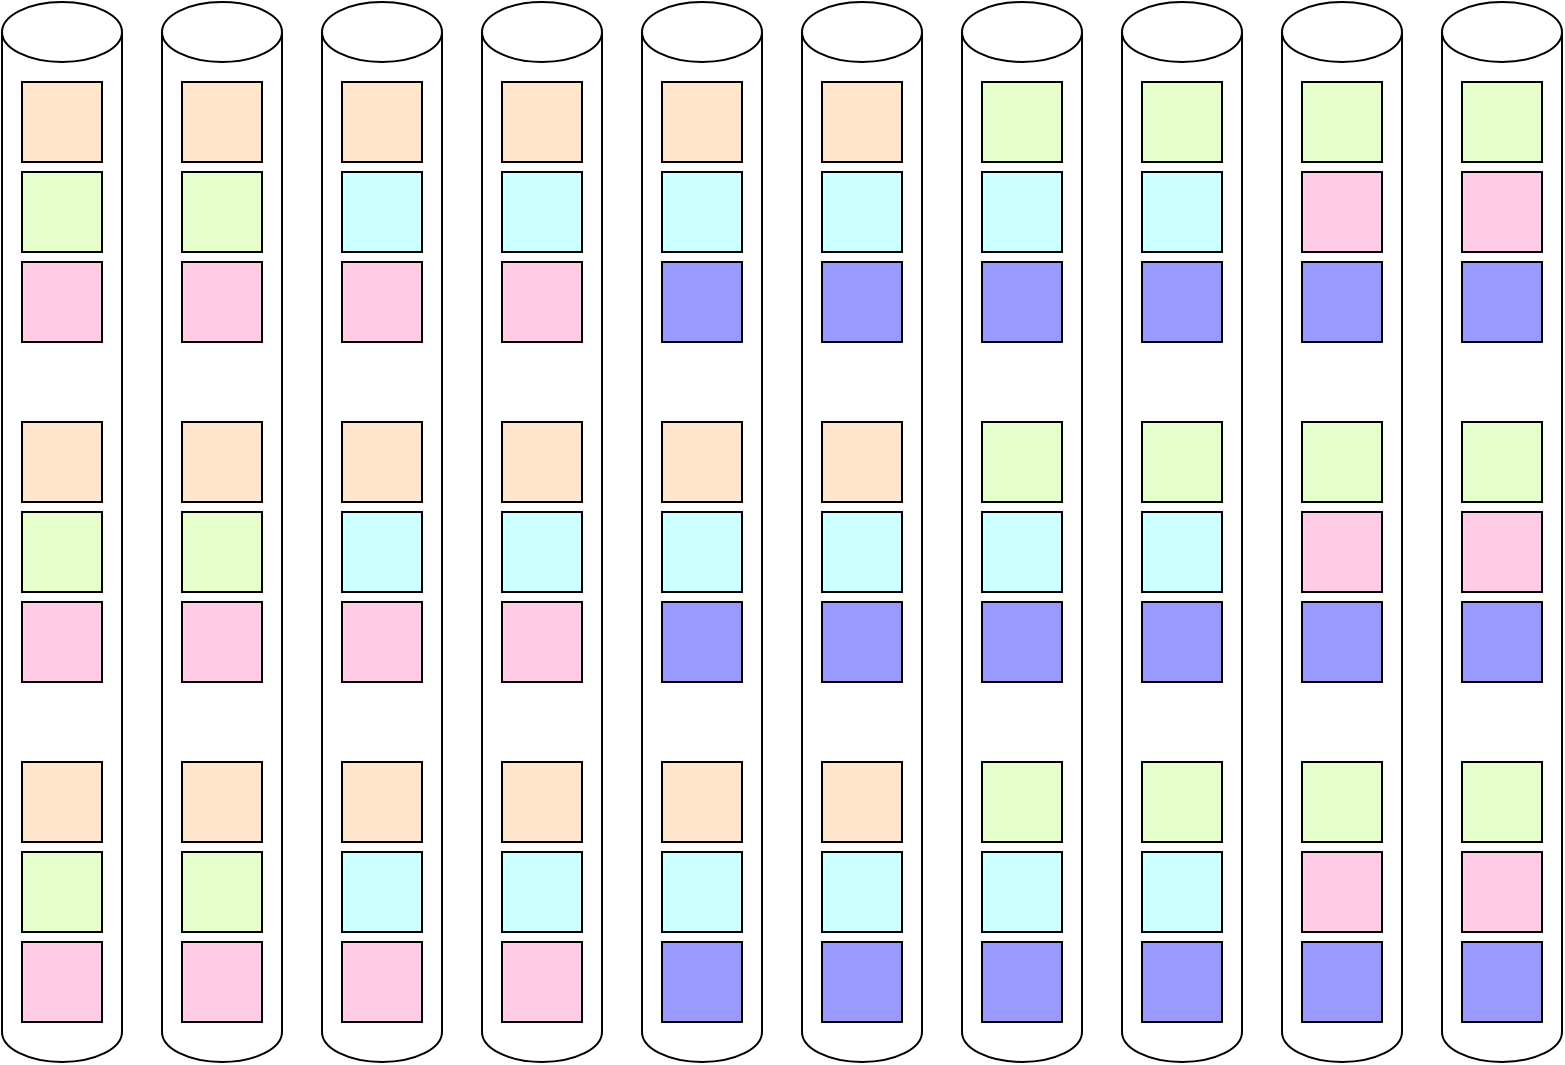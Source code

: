 <mxfile version="14.6.13" type="device"><diagram id="QBME54pFpEOekEDQFjqP" name="Page-1"><mxGraphModel dx="1022" dy="637" grid="1" gridSize="10" guides="1" tooltips="1" connect="1" arrows="1" fold="1" page="1" pageScale="1" pageWidth="827" pageHeight="1169" math="0" shadow="0"><root><mxCell id="0"/><mxCell id="1" parent="0"/><mxCell id="rsSrLzh5v_yJovzwPIEv-1" value="" style="shape=cylinder3;whiteSpace=wrap;html=1;boundedLbl=1;backgroundOutline=1;size=15;" parent="1" vertex="1"><mxGeometry x="40" y="310" width="60" height="530" as="geometry"/></mxCell><mxCell id="rsSrLzh5v_yJovzwPIEv-2" value="" style="shape=cylinder3;whiteSpace=wrap;html=1;boundedLbl=1;backgroundOutline=1;size=15;" parent="1" vertex="1"><mxGeometry x="120" y="310" width="60" height="530" as="geometry"/></mxCell><mxCell id="rsSrLzh5v_yJovzwPIEv-3" value="" style="shape=cylinder3;whiteSpace=wrap;html=1;boundedLbl=1;backgroundOutline=1;size=15;fillColor=#FFFFFF;" parent="1" vertex="1"><mxGeometry x="200" y="310" width="60" height="530" as="geometry"/></mxCell><mxCell id="rsSrLzh5v_yJovzwPIEv-4" value="" style="shape=cylinder3;whiteSpace=wrap;html=1;boundedLbl=1;backgroundOutline=1;size=15;" parent="1" vertex="1"><mxGeometry x="280" y="310" width="60" height="530" as="geometry"/></mxCell><mxCell id="rsSrLzh5v_yJovzwPIEv-5" value="" style="shape=cylinder3;whiteSpace=wrap;html=1;boundedLbl=1;backgroundOutline=1;size=15;fillColor=#FFFFFF;" parent="1" vertex="1"><mxGeometry x="360" y="310" width="60" height="530" as="geometry"/></mxCell><mxCell id="rsSrLzh5v_yJovzwPIEv-6" value="" style="shape=cylinder3;whiteSpace=wrap;html=1;boundedLbl=1;backgroundOutline=1;size=15;fillColor=#FFFFFF;" parent="1" vertex="1"><mxGeometry x="440" y="310" width="60" height="530" as="geometry"/></mxCell><mxCell id="rsSrLzh5v_yJovzwPIEv-7" value="" style="shape=cylinder3;whiteSpace=wrap;html=1;boundedLbl=1;backgroundOutline=1;size=15;fillColor=#FFFFFF;" parent="1" vertex="1"><mxGeometry x="520" y="310" width="60" height="530" as="geometry"/></mxCell><mxCell id="rsSrLzh5v_yJovzwPIEv-8" value="" style="shape=cylinder3;whiteSpace=wrap;html=1;boundedLbl=1;backgroundOutline=1;size=15;" parent="1" vertex="1"><mxGeometry x="600" y="310" width="60" height="530" as="geometry"/></mxCell><mxCell id="rsSrLzh5v_yJovzwPIEv-9" value="" style="shape=cylinder3;whiteSpace=wrap;html=1;boundedLbl=1;backgroundOutline=1;size=15;" parent="1" vertex="1"><mxGeometry x="680" y="310" width="60" height="530" as="geometry"/></mxCell><mxCell id="rsSrLzh5v_yJovzwPIEv-10" value="" style="shape=cylinder3;whiteSpace=wrap;html=1;boundedLbl=1;backgroundOutline=1;size=15;" parent="1" vertex="1"><mxGeometry x="760" y="310" width="60" height="530" as="geometry"/></mxCell><mxCell id="rsSrLzh5v_yJovzwPIEv-11" value="" style="rounded=0;whiteSpace=wrap;html=1;fillColor=#FFE6CC;" parent="1" vertex="1"><mxGeometry x="50" y="350" width="40" height="40" as="geometry"/></mxCell><mxCell id="rsSrLzh5v_yJovzwPIEv-12" value="" style="rounded=0;whiteSpace=wrap;html=1;fillColor=#FFE6CC;" parent="1" vertex="1"><mxGeometry x="210" y="350" width="40" height="40" as="geometry"/></mxCell><mxCell id="rsSrLzh5v_yJovzwPIEv-13" value="" style="rounded=0;whiteSpace=wrap;html=1;fillColor=#FFE6CC;" parent="1" vertex="1"><mxGeometry x="290" y="350" width="40" height="40" as="geometry"/></mxCell><mxCell id="rsSrLzh5v_yJovzwPIEv-14" value="" style="rounded=0;whiteSpace=wrap;html=1;fillColor=#FFE6CC;" parent="1" vertex="1"><mxGeometry x="450" y="350" width="40" height="40" as="geometry"/></mxCell><mxCell id="rsSrLzh5v_yJovzwPIEv-15" value="" style="rounded=0;whiteSpace=wrap;html=1;fillColor=#FFE6CC;" parent="1" vertex="1"><mxGeometry x="370" y="350" width="40" height="40" as="geometry"/></mxCell><mxCell id="rsSrLzh5v_yJovzwPIEv-16" value="" style="rounded=0;whiteSpace=wrap;html=1;fillColor=#FFE6CC;" parent="1" vertex="1"><mxGeometry x="130" y="350" width="40" height="40" as="geometry"/></mxCell><mxCell id="rsSrLzh5v_yJovzwPIEv-17" value="" style="rounded=0;whiteSpace=wrap;html=1;fillColor=#E6FFCC;" parent="1" vertex="1"><mxGeometry x="530" y="350" width="40" height="40" as="geometry"/></mxCell><mxCell id="rsSrLzh5v_yJovzwPIEv-19" value="" style="rounded=0;whiteSpace=wrap;html=1;fillColor=#E6FFCC;" parent="1" vertex="1"><mxGeometry x="50" y="395" width="40" height="40" as="geometry"/></mxCell><mxCell id="rsSrLzh5v_yJovzwPIEv-20" value="" style="rounded=0;whiteSpace=wrap;html=1;fillColor=#E6FFCC;" parent="1" vertex="1"><mxGeometry x="130" y="395" width="40" height="40" as="geometry"/></mxCell><mxCell id="rsSrLzh5v_yJovzwPIEv-21" value="" style="rounded=0;whiteSpace=wrap;html=1;fillColor=#E6FFCC;" parent="1" vertex="1"><mxGeometry x="770" y="350" width="40" height="40" as="geometry"/></mxCell><mxCell id="rsSrLzh5v_yJovzwPIEv-22" value="" style="rounded=0;whiteSpace=wrap;html=1;fillColor=#E6FFCC;" parent="1" vertex="1"><mxGeometry x="610" y="350" width="40" height="40" as="geometry"/></mxCell><mxCell id="rsSrLzh5v_yJovzwPIEv-23" value="" style="rounded=0;whiteSpace=wrap;html=1;fillColor=#E6FFCC;" parent="1" vertex="1"><mxGeometry x="690" y="350" width="40" height="40" as="geometry"/></mxCell><mxCell id="rsSrLzh5v_yJovzwPIEv-24" value="" style="rounded=0;whiteSpace=wrap;html=1;fillColor=#CCFFFF;" parent="1" vertex="1"><mxGeometry x="210" y="395" width="40" height="40" as="geometry"/></mxCell><mxCell id="rsSrLzh5v_yJovzwPIEv-25" value="" style="rounded=0;whiteSpace=wrap;html=1;fillColor=#CCFFFF;" parent="1" vertex="1"><mxGeometry x="290" y="395" width="40" height="40" as="geometry"/></mxCell><mxCell id="rsSrLzh5v_yJovzwPIEv-26" value="" style="rounded=0;whiteSpace=wrap;html=1;fillColor=#CCFFFF;" parent="1" vertex="1"><mxGeometry x="610" y="395" width="40" height="40" as="geometry"/></mxCell><mxCell id="rsSrLzh5v_yJovzwPIEv-27" value="" style="rounded=0;whiteSpace=wrap;html=1;fillColor=#CCFFFF;" parent="1" vertex="1"><mxGeometry x="530" y="395" width="40" height="40" as="geometry"/></mxCell><mxCell id="rsSrLzh5v_yJovzwPIEv-28" value="" style="rounded=0;whiteSpace=wrap;html=1;fillColor=#CCFFFF;" parent="1" vertex="1"><mxGeometry x="450" y="395" width="40" height="40" as="geometry"/></mxCell><mxCell id="rsSrLzh5v_yJovzwPIEv-29" value="" style="rounded=0;whiteSpace=wrap;html=1;fillColor=#CCFFFF;" parent="1" vertex="1"><mxGeometry x="370" y="395" width="40" height="40" as="geometry"/></mxCell><mxCell id="rsSrLzh5v_yJovzwPIEv-30" value="" style="rounded=0;whiteSpace=wrap;html=1;fillColor=#FFCCE6;" parent="1" vertex="1"><mxGeometry x="690" y="395" width="40" height="40" as="geometry"/></mxCell><mxCell id="rsSrLzh5v_yJovzwPIEv-31" value="" style="rounded=0;whiteSpace=wrap;html=1;fillColor=#FFCCE6;" parent="1" vertex="1"><mxGeometry x="770" y="395" width="40" height="40" as="geometry"/></mxCell><mxCell id="rsSrLzh5v_yJovzwPIEv-32" value="" style="rounded=0;whiteSpace=wrap;html=1;fillColor=#FFCCE6;" parent="1" vertex="1"><mxGeometry x="50" y="440" width="40" height="40" as="geometry"/></mxCell><mxCell id="rsSrLzh5v_yJovzwPIEv-33" value="" style="rounded=0;whiteSpace=wrap;html=1;fillColor=#FFCCE6;" parent="1" vertex="1"><mxGeometry x="130" y="440" width="40" height="40" as="geometry"/></mxCell><mxCell id="rsSrLzh5v_yJovzwPIEv-34" value="" style="rounded=0;whiteSpace=wrap;html=1;fillColor=#FFCCE6;" parent="1" vertex="1"><mxGeometry x="210" y="440" width="40" height="40" as="geometry"/></mxCell><mxCell id="rsSrLzh5v_yJovzwPIEv-35" value="" style="rounded=0;whiteSpace=wrap;html=1;fillColor=#FFCCE6;" parent="1" vertex="1"><mxGeometry x="290" y="440" width="40" height="40" as="geometry"/></mxCell><mxCell id="2MXaJ3rgkOEhhWEjC917-1" value="" style="rounded=0;whiteSpace=wrap;html=1;fillColor=#9999FF;" vertex="1" parent="1"><mxGeometry x="370" y="440" width="40" height="40" as="geometry"/></mxCell><mxCell id="2MXaJ3rgkOEhhWEjC917-2" value="" style="rounded=0;whiteSpace=wrap;html=1;fillColor=#9999FF;" vertex="1" parent="1"><mxGeometry x="450" y="440" width="40" height="40" as="geometry"/></mxCell><mxCell id="2MXaJ3rgkOEhhWEjC917-3" value="" style="rounded=0;whiteSpace=wrap;html=1;fillColor=#9999FF;" vertex="1" parent="1"><mxGeometry x="530" y="440" width="40" height="40" as="geometry"/></mxCell><mxCell id="2MXaJ3rgkOEhhWEjC917-4" value="" style="rounded=0;whiteSpace=wrap;html=1;fillColor=#9999FF;" vertex="1" parent="1"><mxGeometry x="610" y="440" width="40" height="40" as="geometry"/></mxCell><mxCell id="2MXaJ3rgkOEhhWEjC917-5" value="" style="rounded=0;whiteSpace=wrap;html=1;fillColor=#9999FF;" vertex="1" parent="1"><mxGeometry x="690" y="440" width="40" height="40" as="geometry"/></mxCell><mxCell id="2MXaJ3rgkOEhhWEjC917-6" value="" style="rounded=0;whiteSpace=wrap;html=1;fillColor=#9999FF;" vertex="1" parent="1"><mxGeometry x="770" y="440" width="40" height="40" as="geometry"/></mxCell><mxCell id="2MXaJ3rgkOEhhWEjC917-49" value="" style="rounded=0;whiteSpace=wrap;html=1;fillColor=#FFE6CC;" vertex="1" parent="1"><mxGeometry x="50" y="520" width="40" height="40" as="geometry"/></mxCell><mxCell id="2MXaJ3rgkOEhhWEjC917-50" value="" style="rounded=0;whiteSpace=wrap;html=1;fillColor=#FFE6CC;" vertex="1" parent="1"><mxGeometry x="210" y="520" width="40" height="40" as="geometry"/></mxCell><mxCell id="2MXaJ3rgkOEhhWEjC917-51" value="" style="rounded=0;whiteSpace=wrap;html=1;fillColor=#FFE6CC;" vertex="1" parent="1"><mxGeometry x="290" y="520" width="40" height="40" as="geometry"/></mxCell><mxCell id="2MXaJ3rgkOEhhWEjC917-52" value="" style="rounded=0;whiteSpace=wrap;html=1;fillColor=#FFE6CC;" vertex="1" parent="1"><mxGeometry x="450" y="520" width="40" height="40" as="geometry"/></mxCell><mxCell id="2MXaJ3rgkOEhhWEjC917-53" value="" style="rounded=0;whiteSpace=wrap;html=1;fillColor=#FFE6CC;" vertex="1" parent="1"><mxGeometry x="370" y="520" width="40" height="40" as="geometry"/></mxCell><mxCell id="2MXaJ3rgkOEhhWEjC917-54" value="" style="rounded=0;whiteSpace=wrap;html=1;fillColor=#FFE6CC;" vertex="1" parent="1"><mxGeometry x="130" y="520" width="40" height="40" as="geometry"/></mxCell><mxCell id="2MXaJ3rgkOEhhWEjC917-55" value="" style="rounded=0;whiteSpace=wrap;html=1;fillColor=#E6FFCC;" vertex="1" parent="1"><mxGeometry x="530" y="520" width="40" height="40" as="geometry"/></mxCell><mxCell id="2MXaJ3rgkOEhhWEjC917-56" value="" style="rounded=0;whiteSpace=wrap;html=1;fillColor=#E6FFCC;" vertex="1" parent="1"><mxGeometry x="50" y="565" width="40" height="40" as="geometry"/></mxCell><mxCell id="2MXaJ3rgkOEhhWEjC917-57" value="" style="rounded=0;whiteSpace=wrap;html=1;fillColor=#E6FFCC;" vertex="1" parent="1"><mxGeometry x="130" y="565" width="40" height="40" as="geometry"/></mxCell><mxCell id="2MXaJ3rgkOEhhWEjC917-58" value="" style="rounded=0;whiteSpace=wrap;html=1;fillColor=#E6FFCC;" vertex="1" parent="1"><mxGeometry x="770" y="520" width="40" height="40" as="geometry"/></mxCell><mxCell id="2MXaJ3rgkOEhhWEjC917-59" value="" style="rounded=0;whiteSpace=wrap;html=1;fillColor=#E6FFCC;" vertex="1" parent="1"><mxGeometry x="610" y="520" width="40" height="40" as="geometry"/></mxCell><mxCell id="2MXaJ3rgkOEhhWEjC917-60" value="" style="rounded=0;whiteSpace=wrap;html=1;fillColor=#E6FFCC;" vertex="1" parent="1"><mxGeometry x="690" y="520" width="40" height="40" as="geometry"/></mxCell><mxCell id="2MXaJ3rgkOEhhWEjC917-61" value="" style="rounded=0;whiteSpace=wrap;html=1;fillColor=#CCFFFF;" vertex="1" parent="1"><mxGeometry x="210" y="565" width="40" height="40" as="geometry"/></mxCell><mxCell id="2MXaJ3rgkOEhhWEjC917-62" value="" style="rounded=0;whiteSpace=wrap;html=1;fillColor=#CCFFFF;" vertex="1" parent="1"><mxGeometry x="290" y="565" width="40" height="40" as="geometry"/></mxCell><mxCell id="2MXaJ3rgkOEhhWEjC917-63" value="" style="rounded=0;whiteSpace=wrap;html=1;fillColor=#CCFFFF;" vertex="1" parent="1"><mxGeometry x="610" y="565" width="40" height="40" as="geometry"/></mxCell><mxCell id="2MXaJ3rgkOEhhWEjC917-64" value="" style="rounded=0;whiteSpace=wrap;html=1;fillColor=#CCFFFF;" vertex="1" parent="1"><mxGeometry x="530" y="565" width="40" height="40" as="geometry"/></mxCell><mxCell id="2MXaJ3rgkOEhhWEjC917-65" value="" style="rounded=0;whiteSpace=wrap;html=1;fillColor=#CCFFFF;" vertex="1" parent="1"><mxGeometry x="450" y="565" width="40" height="40" as="geometry"/></mxCell><mxCell id="2MXaJ3rgkOEhhWEjC917-66" value="" style="rounded=0;whiteSpace=wrap;html=1;fillColor=#CCFFFF;" vertex="1" parent="1"><mxGeometry x="370" y="565" width="40" height="40" as="geometry"/></mxCell><mxCell id="2MXaJ3rgkOEhhWEjC917-67" value="" style="rounded=0;whiteSpace=wrap;html=1;fillColor=#FFCCE6;" vertex="1" parent="1"><mxGeometry x="690" y="565" width="40" height="40" as="geometry"/></mxCell><mxCell id="2MXaJ3rgkOEhhWEjC917-68" value="" style="rounded=0;whiteSpace=wrap;html=1;fillColor=#FFCCE6;" vertex="1" parent="1"><mxGeometry x="770" y="565" width="40" height="40" as="geometry"/></mxCell><mxCell id="2MXaJ3rgkOEhhWEjC917-69" value="" style="rounded=0;whiteSpace=wrap;html=1;fillColor=#FFCCE6;" vertex="1" parent="1"><mxGeometry x="50" y="610" width="40" height="40" as="geometry"/></mxCell><mxCell id="2MXaJ3rgkOEhhWEjC917-70" value="" style="rounded=0;whiteSpace=wrap;html=1;fillColor=#FFCCE6;" vertex="1" parent="1"><mxGeometry x="130" y="610" width="40" height="40" as="geometry"/></mxCell><mxCell id="2MXaJ3rgkOEhhWEjC917-71" value="" style="rounded=0;whiteSpace=wrap;html=1;fillColor=#FFCCE6;" vertex="1" parent="1"><mxGeometry x="210" y="610" width="40" height="40" as="geometry"/></mxCell><mxCell id="2MXaJ3rgkOEhhWEjC917-72" value="" style="rounded=0;whiteSpace=wrap;html=1;fillColor=#FFCCE6;" vertex="1" parent="1"><mxGeometry x="290" y="610" width="40" height="40" as="geometry"/></mxCell><mxCell id="2MXaJ3rgkOEhhWEjC917-73" value="" style="rounded=0;whiteSpace=wrap;html=1;fillColor=#9999FF;" vertex="1" parent="1"><mxGeometry x="370" y="610" width="40" height="40" as="geometry"/></mxCell><mxCell id="2MXaJ3rgkOEhhWEjC917-74" value="" style="rounded=0;whiteSpace=wrap;html=1;fillColor=#9999FF;" vertex="1" parent="1"><mxGeometry x="450" y="610" width="40" height="40" as="geometry"/></mxCell><mxCell id="2MXaJ3rgkOEhhWEjC917-75" value="" style="rounded=0;whiteSpace=wrap;html=1;fillColor=#9999FF;" vertex="1" parent="1"><mxGeometry x="530" y="610" width="40" height="40" as="geometry"/></mxCell><mxCell id="2MXaJ3rgkOEhhWEjC917-76" value="" style="rounded=0;whiteSpace=wrap;html=1;fillColor=#9999FF;" vertex="1" parent="1"><mxGeometry x="610" y="610" width="40" height="40" as="geometry"/></mxCell><mxCell id="2MXaJ3rgkOEhhWEjC917-77" value="" style="rounded=0;whiteSpace=wrap;html=1;fillColor=#9999FF;" vertex="1" parent="1"><mxGeometry x="690" y="610" width="40" height="40" as="geometry"/></mxCell><mxCell id="2MXaJ3rgkOEhhWEjC917-78" value="" style="rounded=0;whiteSpace=wrap;html=1;fillColor=#9999FF;" vertex="1" parent="1"><mxGeometry x="770" y="610" width="40" height="40" as="geometry"/></mxCell><mxCell id="2MXaJ3rgkOEhhWEjC917-109" value="" style="rounded=0;whiteSpace=wrap;html=1;fillColor=#FFE6CC;" vertex="1" parent="1"><mxGeometry x="50" y="690" width="40" height="40" as="geometry"/></mxCell><mxCell id="2MXaJ3rgkOEhhWEjC917-110" value="" style="rounded=0;whiteSpace=wrap;html=1;fillColor=#FFE6CC;" vertex="1" parent="1"><mxGeometry x="210" y="690" width="40" height="40" as="geometry"/></mxCell><mxCell id="2MXaJ3rgkOEhhWEjC917-111" value="" style="rounded=0;whiteSpace=wrap;html=1;fillColor=#FFE6CC;" vertex="1" parent="1"><mxGeometry x="290" y="690" width="40" height="40" as="geometry"/></mxCell><mxCell id="2MXaJ3rgkOEhhWEjC917-112" value="" style="rounded=0;whiteSpace=wrap;html=1;fillColor=#FFE6CC;" vertex="1" parent="1"><mxGeometry x="450" y="690" width="40" height="40" as="geometry"/></mxCell><mxCell id="2MXaJ3rgkOEhhWEjC917-113" value="" style="rounded=0;whiteSpace=wrap;html=1;fillColor=#FFE6CC;" vertex="1" parent="1"><mxGeometry x="370" y="690" width="40" height="40" as="geometry"/></mxCell><mxCell id="2MXaJ3rgkOEhhWEjC917-114" value="" style="rounded=0;whiteSpace=wrap;html=1;fillColor=#FFE6CC;" vertex="1" parent="1"><mxGeometry x="130" y="690" width="40" height="40" as="geometry"/></mxCell><mxCell id="2MXaJ3rgkOEhhWEjC917-115" value="" style="rounded=0;whiteSpace=wrap;html=1;fillColor=#E6FFCC;" vertex="1" parent="1"><mxGeometry x="530" y="690" width="40" height="40" as="geometry"/></mxCell><mxCell id="2MXaJ3rgkOEhhWEjC917-116" value="" style="rounded=0;whiteSpace=wrap;html=1;fillColor=#E6FFCC;" vertex="1" parent="1"><mxGeometry x="50" y="735" width="40" height="40" as="geometry"/></mxCell><mxCell id="2MXaJ3rgkOEhhWEjC917-117" value="" style="rounded=0;whiteSpace=wrap;html=1;fillColor=#E6FFCC;" vertex="1" parent="1"><mxGeometry x="130" y="735" width="40" height="40" as="geometry"/></mxCell><mxCell id="2MXaJ3rgkOEhhWEjC917-118" value="" style="rounded=0;whiteSpace=wrap;html=1;fillColor=#E6FFCC;" vertex="1" parent="1"><mxGeometry x="770" y="690" width="40" height="40" as="geometry"/></mxCell><mxCell id="2MXaJ3rgkOEhhWEjC917-119" value="" style="rounded=0;whiteSpace=wrap;html=1;fillColor=#E6FFCC;" vertex="1" parent="1"><mxGeometry x="610" y="690" width="40" height="40" as="geometry"/></mxCell><mxCell id="2MXaJ3rgkOEhhWEjC917-120" value="" style="rounded=0;whiteSpace=wrap;html=1;fillColor=#E6FFCC;" vertex="1" parent="1"><mxGeometry x="690" y="690" width="40" height="40" as="geometry"/></mxCell><mxCell id="2MXaJ3rgkOEhhWEjC917-121" value="" style="rounded=0;whiteSpace=wrap;html=1;fillColor=#CCFFFF;" vertex="1" parent="1"><mxGeometry x="210" y="735" width="40" height="40" as="geometry"/></mxCell><mxCell id="2MXaJ3rgkOEhhWEjC917-122" value="" style="rounded=0;whiteSpace=wrap;html=1;fillColor=#CCFFFF;" vertex="1" parent="1"><mxGeometry x="290" y="735" width="40" height="40" as="geometry"/></mxCell><mxCell id="2MXaJ3rgkOEhhWEjC917-123" value="" style="rounded=0;whiteSpace=wrap;html=1;fillColor=#CCFFFF;" vertex="1" parent="1"><mxGeometry x="610" y="735" width="40" height="40" as="geometry"/></mxCell><mxCell id="2MXaJ3rgkOEhhWEjC917-124" value="" style="rounded=0;whiteSpace=wrap;html=1;fillColor=#CCFFFF;" vertex="1" parent="1"><mxGeometry x="530" y="735" width="40" height="40" as="geometry"/></mxCell><mxCell id="2MXaJ3rgkOEhhWEjC917-125" value="" style="rounded=0;whiteSpace=wrap;html=1;fillColor=#CCFFFF;" vertex="1" parent="1"><mxGeometry x="450" y="735" width="40" height="40" as="geometry"/></mxCell><mxCell id="2MXaJ3rgkOEhhWEjC917-126" value="" style="rounded=0;whiteSpace=wrap;html=1;fillColor=#CCFFFF;" vertex="1" parent="1"><mxGeometry x="370" y="735" width="40" height="40" as="geometry"/></mxCell><mxCell id="2MXaJ3rgkOEhhWEjC917-127" value="" style="rounded=0;whiteSpace=wrap;html=1;fillColor=#FFCCE6;" vertex="1" parent="1"><mxGeometry x="690" y="735" width="40" height="40" as="geometry"/></mxCell><mxCell id="2MXaJ3rgkOEhhWEjC917-128" value="" style="rounded=0;whiteSpace=wrap;html=1;fillColor=#FFCCE6;" vertex="1" parent="1"><mxGeometry x="770" y="735" width="40" height="40" as="geometry"/></mxCell><mxCell id="2MXaJ3rgkOEhhWEjC917-129" value="" style="rounded=0;whiteSpace=wrap;html=1;fillColor=#FFCCE6;" vertex="1" parent="1"><mxGeometry x="50" y="780" width="40" height="40" as="geometry"/></mxCell><mxCell id="2MXaJ3rgkOEhhWEjC917-130" value="" style="rounded=0;whiteSpace=wrap;html=1;fillColor=#FFCCE6;" vertex="1" parent="1"><mxGeometry x="130" y="780" width="40" height="40" as="geometry"/></mxCell><mxCell id="2MXaJ3rgkOEhhWEjC917-131" value="" style="rounded=0;whiteSpace=wrap;html=1;fillColor=#FFCCE6;" vertex="1" parent="1"><mxGeometry x="210" y="780" width="40" height="40" as="geometry"/></mxCell><mxCell id="2MXaJ3rgkOEhhWEjC917-132" value="" style="rounded=0;whiteSpace=wrap;html=1;fillColor=#FFCCE6;" vertex="1" parent="1"><mxGeometry x="290" y="780" width="40" height="40" as="geometry"/></mxCell><mxCell id="2MXaJ3rgkOEhhWEjC917-133" value="" style="rounded=0;whiteSpace=wrap;html=1;fillColor=#9999FF;" vertex="1" parent="1"><mxGeometry x="370" y="780" width="40" height="40" as="geometry"/></mxCell><mxCell id="2MXaJ3rgkOEhhWEjC917-134" value="" style="rounded=0;whiteSpace=wrap;html=1;fillColor=#9999FF;" vertex="1" parent="1"><mxGeometry x="450" y="780" width="40" height="40" as="geometry"/></mxCell><mxCell id="2MXaJ3rgkOEhhWEjC917-135" value="" style="rounded=0;whiteSpace=wrap;html=1;fillColor=#9999FF;" vertex="1" parent="1"><mxGeometry x="530" y="780" width="40" height="40" as="geometry"/></mxCell><mxCell id="2MXaJ3rgkOEhhWEjC917-136" value="" style="rounded=0;whiteSpace=wrap;html=1;fillColor=#9999FF;" vertex="1" parent="1"><mxGeometry x="610" y="780" width="40" height="40" as="geometry"/></mxCell><mxCell id="2MXaJ3rgkOEhhWEjC917-137" value="" style="rounded=0;whiteSpace=wrap;html=1;fillColor=#9999FF;" vertex="1" parent="1"><mxGeometry x="690" y="780" width="40" height="40" as="geometry"/></mxCell><mxCell id="2MXaJ3rgkOEhhWEjC917-138" value="" style="rounded=0;whiteSpace=wrap;html=1;fillColor=#9999FF;" vertex="1" parent="1"><mxGeometry x="770" y="780" width="40" height="40" as="geometry"/></mxCell></root></mxGraphModel></diagram></mxfile>
